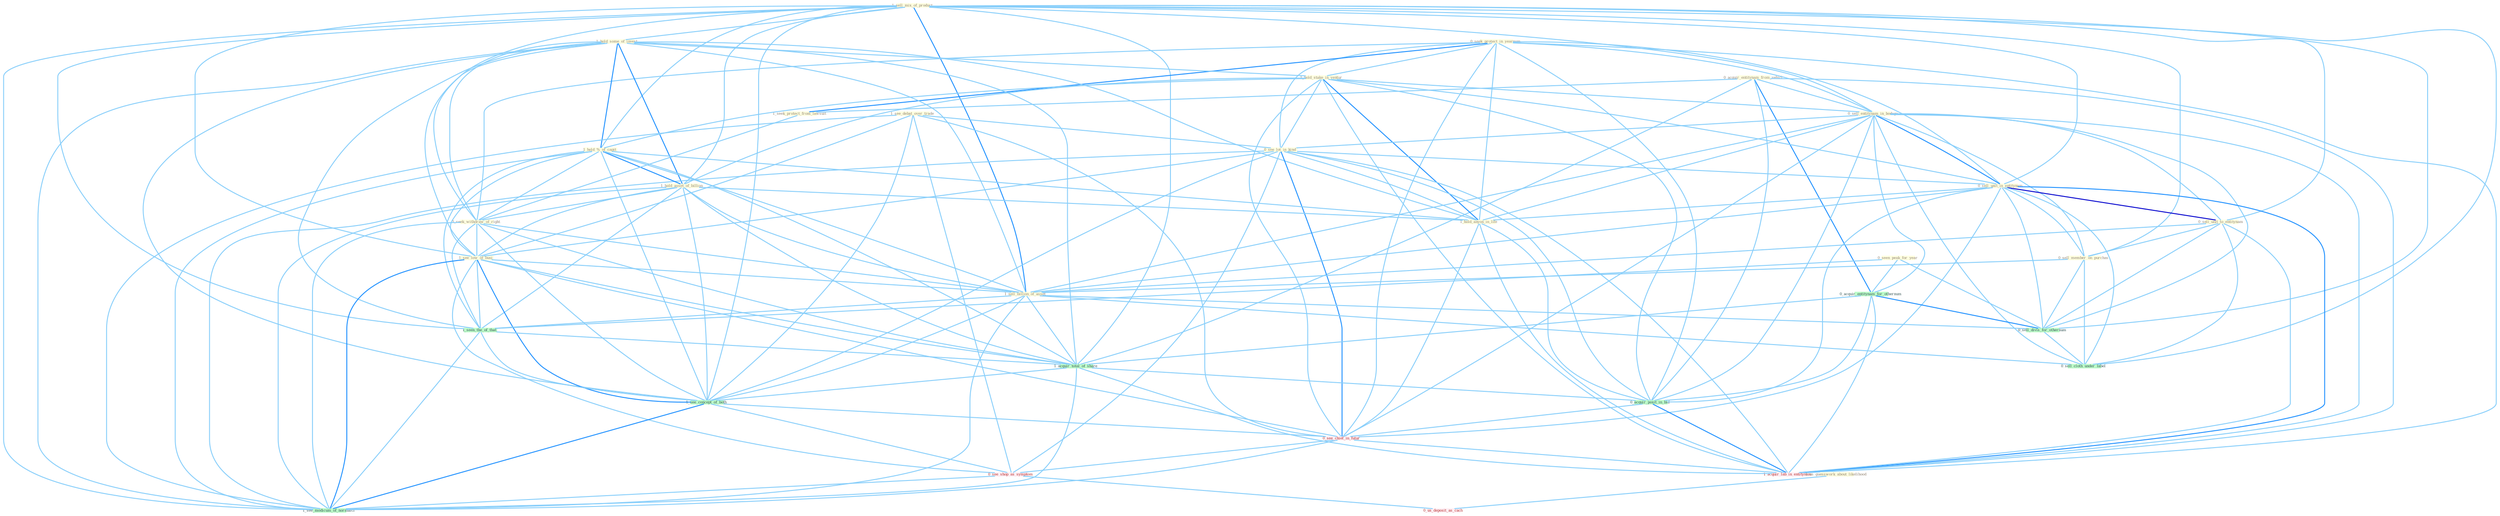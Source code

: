 Graph G{ 
    node
    [shape=polygon,style=filled,width=.5,height=.06,color="#BDFCC9",fixedsize=true,fontsize=4,
    fontcolor="#2f4f4f"];
    {node
    [color="#ffffe0", fontcolor="#8b7d6b"] "1_sell_mix_of_product " "0_acquir_entitynam_from_vehicl " "0_seek_protect_in_yearnum " "1_hold_some_of_invest " "1_hold_stake_in_ventur " "0_sell_entitynam_in_bodega " "1_see_debat_over_trade " "0_see_lot_in_kind " "0_sell_unit_in_entitynam " "1_us_guesswork_about_likelihood " "1_hold_%_of_capit " "0_seen_peak_for_year " "1_hold_asset_of_billion " "1_seek_protect_from_lawsuit " "0_sell_unit_to_entitynam " "1_hold_anyon_in_life " "0_sell_member_on_purchas " "1_seek_withdraw_of_right " "1_see_low_of_busi " "1_sell_billion_of_asset "}
{node [color="#fff0f5", fontcolor="#b22222"] "0_see_chief_in_futur " "0_see_shop_as_symptom " "1_acquir_lab_in_entitynam " "0_us_deposit_as_cach "}
edge [color="#B0E2FF"];

	"1_sell_mix_of_product " -- "1_hold_some_of_invest " [w="1", color="#87cefa" ];
	"1_sell_mix_of_product " -- "0_sell_entitynam_in_bodega " [w="1", color="#87cefa" ];
	"1_sell_mix_of_product " -- "0_sell_unit_in_entitynam " [w="1", color="#87cefa" ];
	"1_sell_mix_of_product " -- "1_hold_%_of_capit " [w="1", color="#87cefa" ];
	"1_sell_mix_of_product " -- "1_hold_asset_of_billion " [w="1", color="#87cefa" ];
	"1_sell_mix_of_product " -- "0_sell_unit_to_entitynam " [w="1", color="#87cefa" ];
	"1_sell_mix_of_product " -- "0_sell_member_on_purchas " [w="1", color="#87cefa" ];
	"1_sell_mix_of_product " -- "1_seek_withdraw_of_right " [w="1", color="#87cefa" ];
	"1_sell_mix_of_product " -- "1_see_low_of_busi " [w="1", color="#87cefa" ];
	"1_sell_mix_of_product " -- "1_sell_billion_of_asset " [w="2", color="#1e90ff" , len=0.8];
	"1_sell_mix_of_product " -- "1_seen_the_of_that " [w="1", color="#87cefa" ];
	"1_sell_mix_of_product " -- "0_sell_divis_for_othernum " [w="1", color="#87cefa" ];
	"1_sell_mix_of_product " -- "1_acquir_total_of_share " [w="1", color="#87cefa" ];
	"1_sell_mix_of_product " -- "0_sell_cloth_under_label " [w="1", color="#87cefa" ];
	"1_sell_mix_of_product " -- "1_see_concept_of_both " [w="1", color="#87cefa" ];
	"1_sell_mix_of_product " -- "1_see_modicum_of_normalci " [w="1", color="#87cefa" ];
	"0_acquir_entitynam_from_vehicl " -- "0_sell_entitynam_in_bodega " [w="1", color="#87cefa" ];
	"0_acquir_entitynam_from_vehicl " -- "1_seek_protect_from_lawsuit " [w="1", color="#87cefa" ];
	"0_acquir_entitynam_from_vehicl " -- "0_acquir_entitynam_for_othernum " [w="2", color="#1e90ff" , len=0.8];
	"0_acquir_entitynam_from_vehicl " -- "1_acquir_total_of_share " [w="1", color="#87cefa" ];
	"0_acquir_entitynam_from_vehicl " -- "0_acquir_posit_in_bid " [w="1", color="#87cefa" ];
	"0_acquir_entitynam_from_vehicl " -- "1_acquir_lab_in_entitynam " [w="1", color="#87cefa" ];
	"0_seek_protect_in_yearnum " -- "1_hold_stake_in_ventur " [w="1", color="#87cefa" ];
	"0_seek_protect_in_yearnum " -- "0_sell_entitynam_in_bodega " [w="1", color="#87cefa" ];
	"0_seek_protect_in_yearnum " -- "0_see_lot_in_kind " [w="1", color="#87cefa" ];
	"0_seek_protect_in_yearnum " -- "0_sell_unit_in_entitynam " [w="1", color="#87cefa" ];
	"0_seek_protect_in_yearnum " -- "1_seek_protect_from_lawsuit " [w="2", color="#1e90ff" , len=0.8];
	"0_seek_protect_in_yearnum " -- "1_hold_anyon_in_life " [w="1", color="#87cefa" ];
	"0_seek_protect_in_yearnum " -- "1_seek_withdraw_of_right " [w="1", color="#87cefa" ];
	"0_seek_protect_in_yearnum " -- "0_acquir_posit_in_bid " [w="1", color="#87cefa" ];
	"0_seek_protect_in_yearnum " -- "0_see_chief_in_futur " [w="1", color="#87cefa" ];
	"0_seek_protect_in_yearnum " -- "1_acquir_lab_in_entitynam " [w="1", color="#87cefa" ];
	"1_hold_some_of_invest " -- "1_hold_stake_in_ventur " [w="1", color="#87cefa" ];
	"1_hold_some_of_invest " -- "1_hold_%_of_capit " [w="2", color="#1e90ff" , len=0.8];
	"1_hold_some_of_invest " -- "1_hold_asset_of_billion " [w="2", color="#1e90ff" , len=0.8];
	"1_hold_some_of_invest " -- "1_hold_anyon_in_life " [w="1", color="#87cefa" ];
	"1_hold_some_of_invest " -- "1_seek_withdraw_of_right " [w="1", color="#87cefa" ];
	"1_hold_some_of_invest " -- "1_see_low_of_busi " [w="1", color="#87cefa" ];
	"1_hold_some_of_invest " -- "1_sell_billion_of_asset " [w="1", color="#87cefa" ];
	"1_hold_some_of_invest " -- "1_seen_the_of_that " [w="1", color="#87cefa" ];
	"1_hold_some_of_invest " -- "1_acquir_total_of_share " [w="1", color="#87cefa" ];
	"1_hold_some_of_invest " -- "1_see_concept_of_both " [w="1", color="#87cefa" ];
	"1_hold_some_of_invest " -- "1_see_modicum_of_normalci " [w="1", color="#87cefa" ];
	"1_hold_stake_in_ventur " -- "0_sell_entitynam_in_bodega " [w="1", color="#87cefa" ];
	"1_hold_stake_in_ventur " -- "0_see_lot_in_kind " [w="1", color="#87cefa" ];
	"1_hold_stake_in_ventur " -- "0_sell_unit_in_entitynam " [w="1", color="#87cefa" ];
	"1_hold_stake_in_ventur " -- "1_hold_%_of_capit " [w="1", color="#87cefa" ];
	"1_hold_stake_in_ventur " -- "1_hold_asset_of_billion " [w="1", color="#87cefa" ];
	"1_hold_stake_in_ventur " -- "1_hold_anyon_in_life " [w="2", color="#1e90ff" , len=0.8];
	"1_hold_stake_in_ventur " -- "0_acquir_posit_in_bid " [w="1", color="#87cefa" ];
	"1_hold_stake_in_ventur " -- "0_see_chief_in_futur " [w="1", color="#87cefa" ];
	"1_hold_stake_in_ventur " -- "1_acquir_lab_in_entitynam " [w="1", color="#87cefa" ];
	"0_sell_entitynam_in_bodega " -- "0_see_lot_in_kind " [w="1", color="#87cefa" ];
	"0_sell_entitynam_in_bodega " -- "0_sell_unit_in_entitynam " [w="2", color="#1e90ff" , len=0.8];
	"0_sell_entitynam_in_bodega " -- "0_sell_unit_to_entitynam " [w="1", color="#87cefa" ];
	"0_sell_entitynam_in_bodega " -- "1_hold_anyon_in_life " [w="1", color="#87cefa" ];
	"0_sell_entitynam_in_bodega " -- "0_sell_member_on_purchas " [w="1", color="#87cefa" ];
	"0_sell_entitynam_in_bodega " -- "1_sell_billion_of_asset " [w="1", color="#87cefa" ];
	"0_sell_entitynam_in_bodega " -- "0_acquir_entitynam_for_othernum " [w="1", color="#87cefa" ];
	"0_sell_entitynam_in_bodega " -- "0_sell_divis_for_othernum " [w="1", color="#87cefa" ];
	"0_sell_entitynam_in_bodega " -- "0_sell_cloth_under_label " [w="1", color="#87cefa" ];
	"0_sell_entitynam_in_bodega " -- "0_acquir_posit_in_bid " [w="1", color="#87cefa" ];
	"0_sell_entitynam_in_bodega " -- "0_see_chief_in_futur " [w="1", color="#87cefa" ];
	"0_sell_entitynam_in_bodega " -- "1_acquir_lab_in_entitynam " [w="1", color="#87cefa" ];
	"1_see_debat_over_trade " -- "0_see_lot_in_kind " [w="1", color="#87cefa" ];
	"1_see_debat_over_trade " -- "1_see_low_of_busi " [w="1", color="#87cefa" ];
	"1_see_debat_over_trade " -- "1_see_concept_of_both " [w="1", color="#87cefa" ];
	"1_see_debat_over_trade " -- "0_see_chief_in_futur " [w="1", color="#87cefa" ];
	"1_see_debat_over_trade " -- "0_see_shop_as_symptom " [w="1", color="#87cefa" ];
	"1_see_debat_over_trade " -- "1_see_modicum_of_normalci " [w="1", color="#87cefa" ];
	"0_see_lot_in_kind " -- "0_sell_unit_in_entitynam " [w="1", color="#87cefa" ];
	"0_see_lot_in_kind " -- "1_hold_anyon_in_life " [w="1", color="#87cefa" ];
	"0_see_lot_in_kind " -- "1_see_low_of_busi " [w="1", color="#87cefa" ];
	"0_see_lot_in_kind " -- "0_acquir_posit_in_bid " [w="1", color="#87cefa" ];
	"0_see_lot_in_kind " -- "1_see_concept_of_both " [w="1", color="#87cefa" ];
	"0_see_lot_in_kind " -- "0_see_chief_in_futur " [w="2", color="#1e90ff" , len=0.8];
	"0_see_lot_in_kind " -- "0_see_shop_as_symptom " [w="1", color="#87cefa" ];
	"0_see_lot_in_kind " -- "1_acquir_lab_in_entitynam " [w="1", color="#87cefa" ];
	"0_see_lot_in_kind " -- "1_see_modicum_of_normalci " [w="1", color="#87cefa" ];
	"0_sell_unit_in_entitynam " -- "0_sell_unit_to_entitynam " [w="3", color="#0000cd" , len=0.6];
	"0_sell_unit_in_entitynam " -- "1_hold_anyon_in_life " [w="1", color="#87cefa" ];
	"0_sell_unit_in_entitynam " -- "0_sell_member_on_purchas " [w="1", color="#87cefa" ];
	"0_sell_unit_in_entitynam " -- "1_sell_billion_of_asset " [w="1", color="#87cefa" ];
	"0_sell_unit_in_entitynam " -- "0_sell_divis_for_othernum " [w="1", color="#87cefa" ];
	"0_sell_unit_in_entitynam " -- "0_sell_cloth_under_label " [w="1", color="#87cefa" ];
	"0_sell_unit_in_entitynam " -- "0_acquir_posit_in_bid " [w="1", color="#87cefa" ];
	"0_sell_unit_in_entitynam " -- "0_see_chief_in_futur " [w="1", color="#87cefa" ];
	"0_sell_unit_in_entitynam " -- "1_acquir_lab_in_entitynam " [w="2", color="#1e90ff" , len=0.8];
	"1_us_guesswork_about_likelihood " -- "0_us_deposit_as_cach " [w="1", color="#87cefa" ];
	"1_hold_%_of_capit " -- "1_hold_asset_of_billion " [w="2", color="#1e90ff" , len=0.8];
	"1_hold_%_of_capit " -- "1_hold_anyon_in_life " [w="1", color="#87cefa" ];
	"1_hold_%_of_capit " -- "1_seek_withdraw_of_right " [w="1", color="#87cefa" ];
	"1_hold_%_of_capit " -- "1_see_low_of_busi " [w="1", color="#87cefa" ];
	"1_hold_%_of_capit " -- "1_sell_billion_of_asset " [w="1", color="#87cefa" ];
	"1_hold_%_of_capit " -- "1_seen_the_of_that " [w="1", color="#87cefa" ];
	"1_hold_%_of_capit " -- "1_acquir_total_of_share " [w="1", color="#87cefa" ];
	"1_hold_%_of_capit " -- "1_see_concept_of_both " [w="1", color="#87cefa" ];
	"1_hold_%_of_capit " -- "1_see_modicum_of_normalci " [w="1", color="#87cefa" ];
	"0_seen_peak_for_year " -- "0_acquir_entitynam_for_othernum " [w="1", color="#87cefa" ];
	"0_seen_peak_for_year " -- "1_seen_the_of_that " [w="1", color="#87cefa" ];
	"0_seen_peak_for_year " -- "0_sell_divis_for_othernum " [w="1", color="#87cefa" ];
	"1_hold_asset_of_billion " -- "1_hold_anyon_in_life " [w="1", color="#87cefa" ];
	"1_hold_asset_of_billion " -- "1_seek_withdraw_of_right " [w="1", color="#87cefa" ];
	"1_hold_asset_of_billion " -- "1_see_low_of_busi " [w="1", color="#87cefa" ];
	"1_hold_asset_of_billion " -- "1_sell_billion_of_asset " [w="1", color="#87cefa" ];
	"1_hold_asset_of_billion " -- "1_seen_the_of_that " [w="1", color="#87cefa" ];
	"1_hold_asset_of_billion " -- "1_acquir_total_of_share " [w="1", color="#87cefa" ];
	"1_hold_asset_of_billion " -- "1_see_concept_of_both " [w="1", color="#87cefa" ];
	"1_hold_asset_of_billion " -- "1_see_modicum_of_normalci " [w="1", color="#87cefa" ];
	"1_seek_protect_from_lawsuit " -- "1_seek_withdraw_of_right " [w="1", color="#87cefa" ];
	"0_sell_unit_to_entitynam " -- "0_sell_member_on_purchas " [w="1", color="#87cefa" ];
	"0_sell_unit_to_entitynam " -- "1_sell_billion_of_asset " [w="1", color="#87cefa" ];
	"0_sell_unit_to_entitynam " -- "0_sell_divis_for_othernum " [w="1", color="#87cefa" ];
	"0_sell_unit_to_entitynam " -- "0_sell_cloth_under_label " [w="1", color="#87cefa" ];
	"0_sell_unit_to_entitynam " -- "1_acquir_lab_in_entitynam " [w="1", color="#87cefa" ];
	"1_hold_anyon_in_life " -- "0_acquir_posit_in_bid " [w="1", color="#87cefa" ];
	"1_hold_anyon_in_life " -- "0_see_chief_in_futur " [w="1", color="#87cefa" ];
	"1_hold_anyon_in_life " -- "1_acquir_lab_in_entitynam " [w="1", color="#87cefa" ];
	"0_sell_member_on_purchas " -- "1_sell_billion_of_asset " [w="1", color="#87cefa" ];
	"0_sell_member_on_purchas " -- "0_sell_divis_for_othernum " [w="1", color="#87cefa" ];
	"0_sell_member_on_purchas " -- "0_sell_cloth_under_label " [w="1", color="#87cefa" ];
	"1_seek_withdraw_of_right " -- "1_see_low_of_busi " [w="1", color="#87cefa" ];
	"1_seek_withdraw_of_right " -- "1_sell_billion_of_asset " [w="1", color="#87cefa" ];
	"1_seek_withdraw_of_right " -- "1_seen_the_of_that " [w="1", color="#87cefa" ];
	"1_seek_withdraw_of_right " -- "1_acquir_total_of_share " [w="1", color="#87cefa" ];
	"1_seek_withdraw_of_right " -- "1_see_concept_of_both " [w="1", color="#87cefa" ];
	"1_seek_withdraw_of_right " -- "1_see_modicum_of_normalci " [w="1", color="#87cefa" ];
	"1_see_low_of_busi " -- "1_sell_billion_of_asset " [w="1", color="#87cefa" ];
	"1_see_low_of_busi " -- "1_seen_the_of_that " [w="1", color="#87cefa" ];
	"1_see_low_of_busi " -- "1_acquir_total_of_share " [w="1", color="#87cefa" ];
	"1_see_low_of_busi " -- "1_see_concept_of_both " [w="2", color="#1e90ff" , len=0.8];
	"1_see_low_of_busi " -- "0_see_chief_in_futur " [w="1", color="#87cefa" ];
	"1_see_low_of_busi " -- "0_see_shop_as_symptom " [w="1", color="#87cefa" ];
	"1_see_low_of_busi " -- "1_see_modicum_of_normalci " [w="2", color="#1e90ff" , len=0.8];
	"1_sell_billion_of_asset " -- "1_seen_the_of_that " [w="1", color="#87cefa" ];
	"1_sell_billion_of_asset " -- "0_sell_divis_for_othernum " [w="1", color="#87cefa" ];
	"1_sell_billion_of_asset " -- "1_acquir_total_of_share " [w="1", color="#87cefa" ];
	"1_sell_billion_of_asset " -- "0_sell_cloth_under_label " [w="1", color="#87cefa" ];
	"1_sell_billion_of_asset " -- "1_see_concept_of_both " [w="1", color="#87cefa" ];
	"1_sell_billion_of_asset " -- "1_see_modicum_of_normalci " [w="1", color="#87cefa" ];
	"0_acquir_entitynam_for_othernum " -- "0_sell_divis_for_othernum " [w="2", color="#1e90ff" , len=0.8];
	"0_acquir_entitynam_for_othernum " -- "1_acquir_total_of_share " [w="1", color="#87cefa" ];
	"0_acquir_entitynam_for_othernum " -- "0_acquir_posit_in_bid " [w="1", color="#87cefa" ];
	"0_acquir_entitynam_for_othernum " -- "1_acquir_lab_in_entitynam " [w="1", color="#87cefa" ];
	"1_seen_the_of_that " -- "1_acquir_total_of_share " [w="1", color="#87cefa" ];
	"1_seen_the_of_that " -- "1_see_concept_of_both " [w="1", color="#87cefa" ];
	"1_seen_the_of_that " -- "1_see_modicum_of_normalci " [w="1", color="#87cefa" ];
	"0_sell_divis_for_othernum " -- "0_sell_cloth_under_label " [w="1", color="#87cefa" ];
	"1_acquir_total_of_share " -- "0_acquir_posit_in_bid " [w="1", color="#87cefa" ];
	"1_acquir_total_of_share " -- "1_see_concept_of_both " [w="1", color="#87cefa" ];
	"1_acquir_total_of_share " -- "1_acquir_lab_in_entitynam " [w="1", color="#87cefa" ];
	"1_acquir_total_of_share " -- "1_see_modicum_of_normalci " [w="1", color="#87cefa" ];
	"0_acquir_posit_in_bid " -- "0_see_chief_in_futur " [w="1", color="#87cefa" ];
	"0_acquir_posit_in_bid " -- "1_acquir_lab_in_entitynam " [w="2", color="#1e90ff" , len=0.8];
	"1_see_concept_of_both " -- "0_see_chief_in_futur " [w="1", color="#87cefa" ];
	"1_see_concept_of_both " -- "0_see_shop_as_symptom " [w="1", color="#87cefa" ];
	"1_see_concept_of_both " -- "1_see_modicum_of_normalci " [w="2", color="#1e90ff" , len=0.8];
	"0_see_chief_in_futur " -- "0_see_shop_as_symptom " [w="1", color="#87cefa" ];
	"0_see_chief_in_futur " -- "1_acquir_lab_in_entitynam " [w="1", color="#87cefa" ];
	"0_see_chief_in_futur " -- "1_see_modicum_of_normalci " [w="1", color="#87cefa" ];
	"0_see_shop_as_symptom " -- "0_us_deposit_as_cach " [w="1", color="#87cefa" ];
	"0_see_shop_as_symptom " -- "1_see_modicum_of_normalci " [w="1", color="#87cefa" ];
}